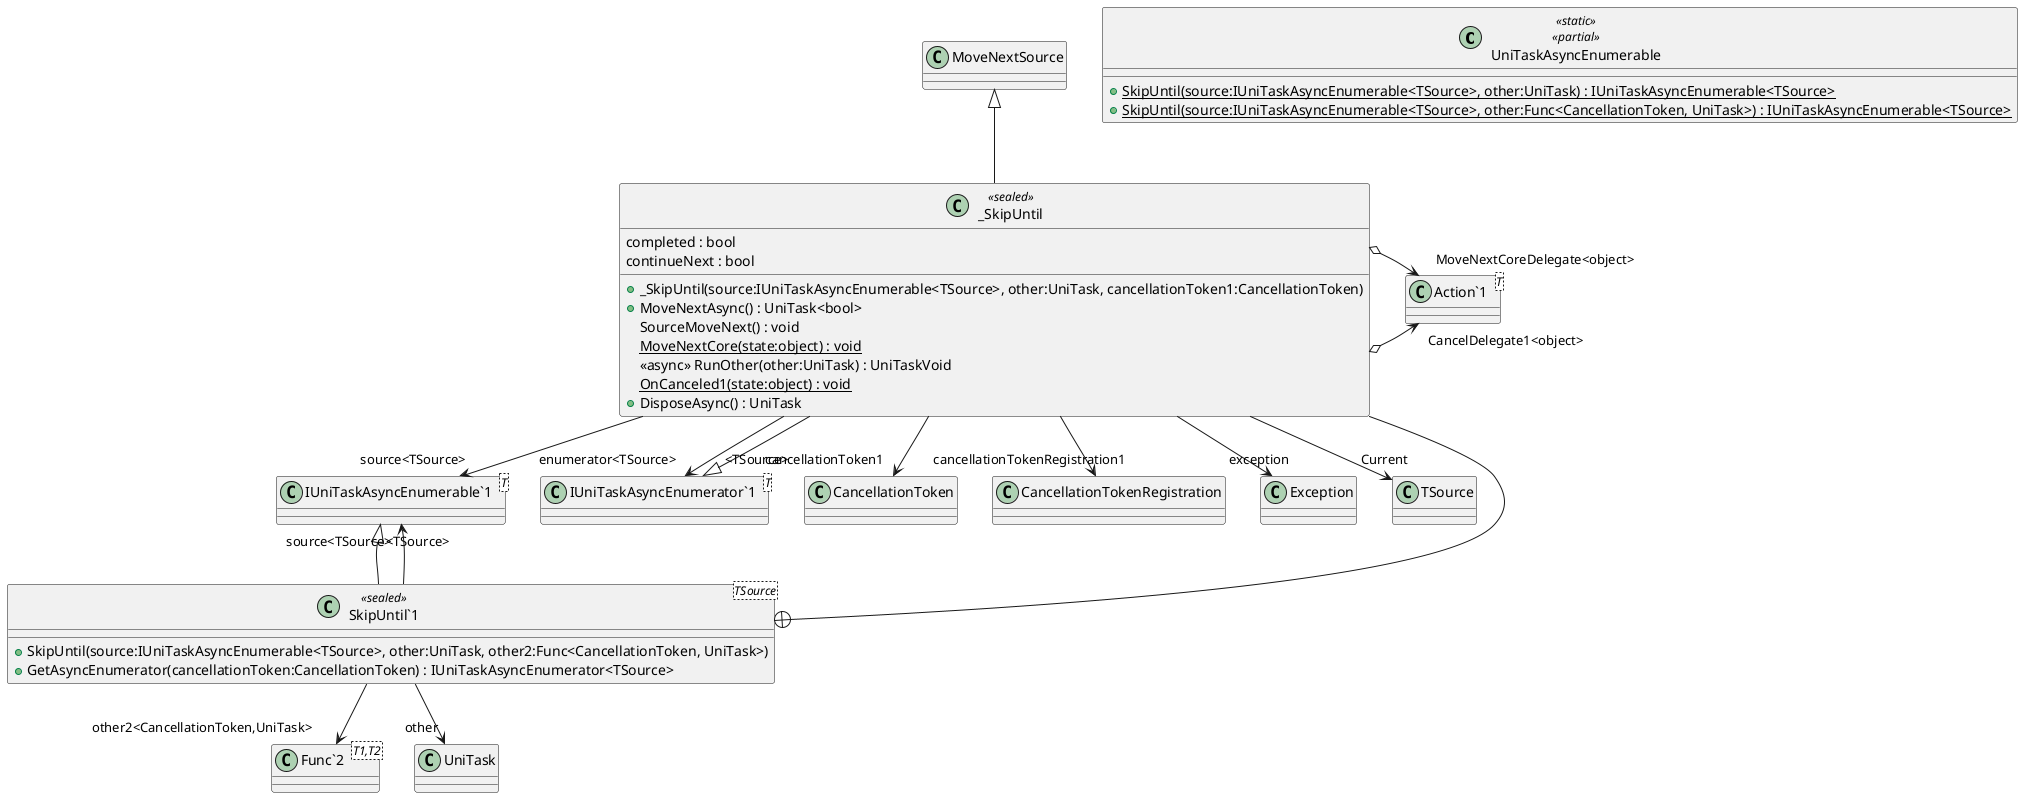 @startuml
class UniTaskAsyncEnumerable <<static>> <<partial>> {
    + {static} SkipUntil(source:IUniTaskAsyncEnumerable<TSource>, other:UniTask) : IUniTaskAsyncEnumerable<TSource>
    + {static} SkipUntil(source:IUniTaskAsyncEnumerable<TSource>, other:Func<CancellationToken, UniTask>) : IUniTaskAsyncEnumerable<TSource>
}
class "SkipUntil`1"<TSource> <<sealed>> {
    + SkipUntil(source:IUniTaskAsyncEnumerable<TSource>, other:UniTask, other2:Func<CancellationToken, UniTask>)
    + GetAsyncEnumerator(cancellationToken:CancellationToken) : IUniTaskAsyncEnumerator<TSource>
}
class "IUniTaskAsyncEnumerable`1"<T> {
}
class "Func`2"<T1,T2> {
}
class _SkipUntil <<sealed>> {
    completed : bool
    continueNext : bool
    + _SkipUntil(source:IUniTaskAsyncEnumerable<TSource>, other:UniTask, cancellationToken1:CancellationToken)
    + MoveNextAsync() : UniTask<bool>
    SourceMoveNext() : void
    {static} MoveNextCore(state:object) : void
    <<async>> RunOther(other:UniTask) : UniTaskVoid
    {static} OnCanceled1(state:object) : void
    + DisposeAsync() : UniTask
}
class "IUniTaskAsyncEnumerator`1"<T> {
}
class "Action`1"<T> {
}
"IUniTaskAsyncEnumerable`1" "<TSource>" <|-- "SkipUntil`1"
"SkipUntil`1" --> "source<TSource>" "IUniTaskAsyncEnumerable`1"
"SkipUntil`1" --> "other" UniTask
"SkipUntil`1" --> "other2<CancellationToken,UniTask>" "Func`2"
"SkipUntil`1" +-- _SkipUntil
MoveNextSource <|-- _SkipUntil
"IUniTaskAsyncEnumerator`1" "<TSource>" <|-- _SkipUntil
_SkipUntil o-> "CancelDelegate1<object>" "Action`1"
_SkipUntil o-> "MoveNextCoreDelegate<object>" "Action`1"
_SkipUntil --> "source<TSource>" "IUniTaskAsyncEnumerable`1"
_SkipUntil --> "cancellationToken1" CancellationToken
_SkipUntil --> "cancellationTokenRegistration1" CancellationTokenRegistration
_SkipUntil --> "enumerator<TSource>" "IUniTaskAsyncEnumerator`1"
_SkipUntil --> "exception" Exception
_SkipUntil --> "Current" TSource
@enduml
